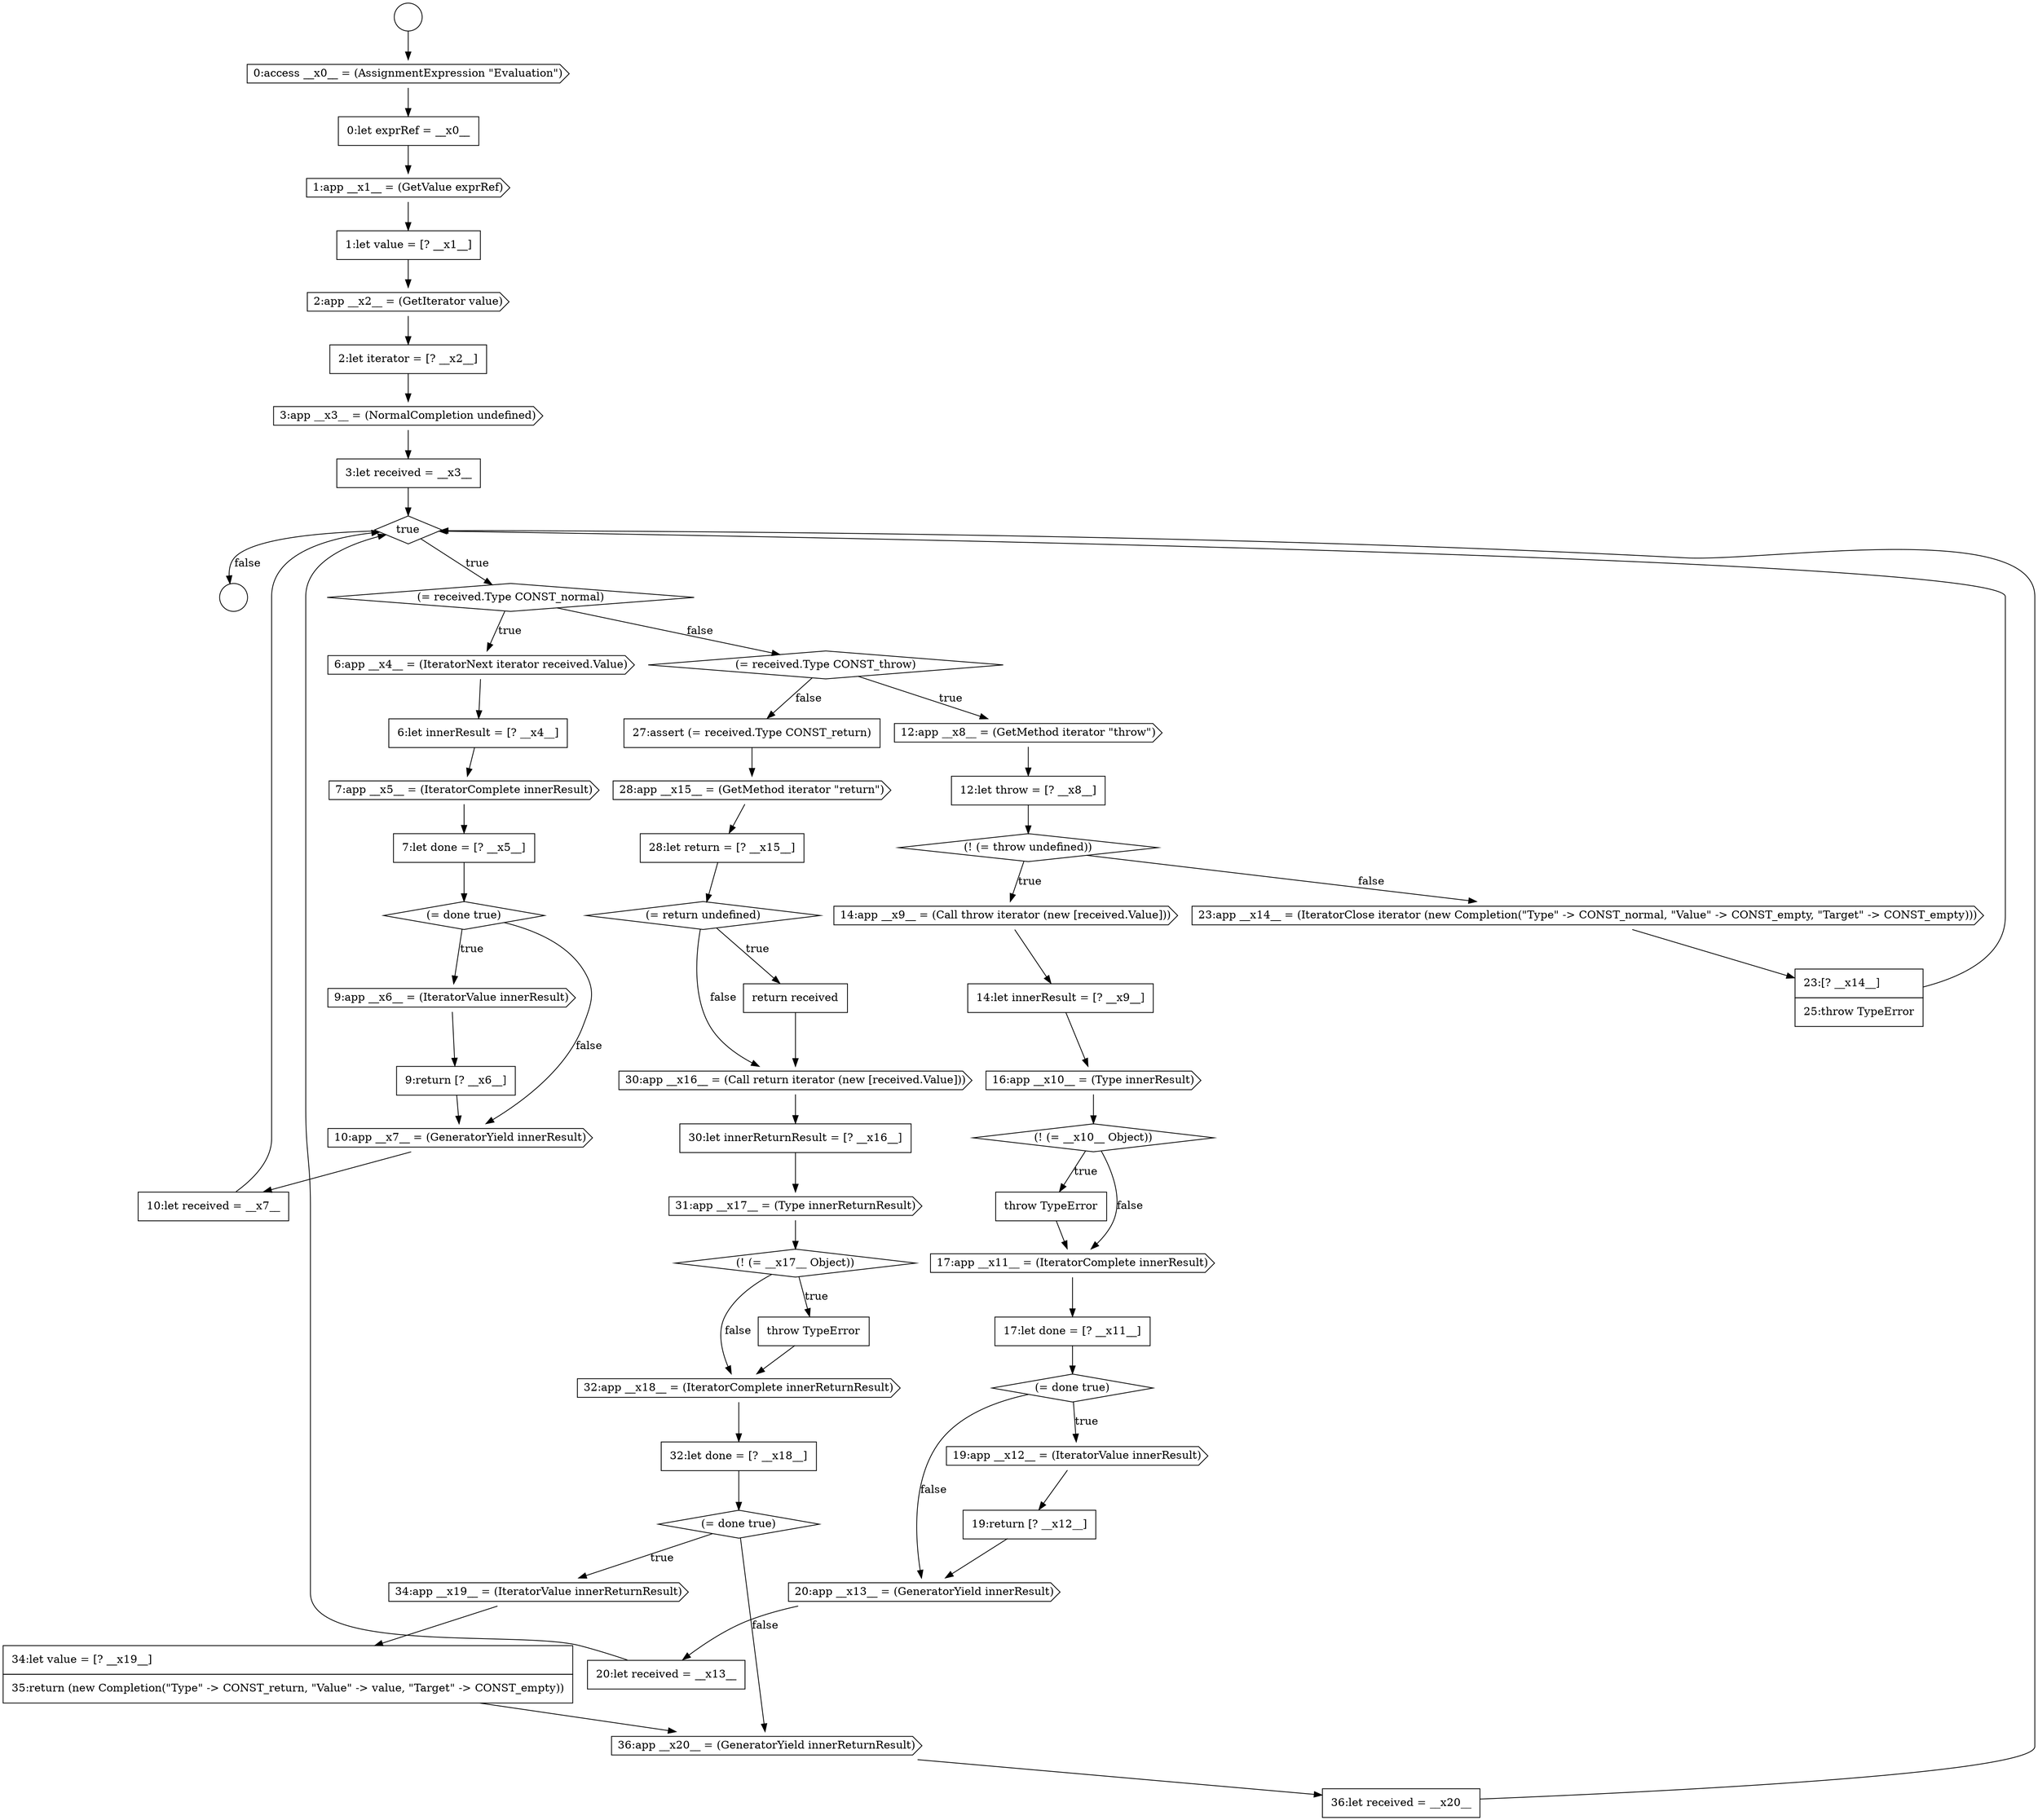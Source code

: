 digraph {
  node0 [shape=circle label=" " color="black" fillcolor="white" style=filled]
  node5 [shape=none, margin=0, label=<<font color="black">
    <table border="0" cellborder="1" cellspacing="0" cellpadding="10">
      <tr><td align="left">1:let value = [? __x1__]</td></tr>
    </table>
  </font>> color="black" fillcolor="white" style=filled]
  node10 [shape=diamond, label=<<font color="black">true</font>> color="black" fillcolor="white" style=filled]
  node1 [shape=circle label=" " color="black" fillcolor="white" style=filled]
  node6 [shape=cds, label=<<font color="black">2:app __x2__ = (GetIterator value)</font>> color="black" fillcolor="white" style=filled]
  node2 [shape=cds, label=<<font color="black">0:access __x0__ = (AssignmentExpression &quot;Evaluation&quot;)</font>> color="black" fillcolor="white" style=filled]
  node8 [shape=cds, label=<<font color="black">3:app __x3__ = (NormalCompletion undefined)</font>> color="black" fillcolor="white" style=filled]
  node4 [shape=cds, label=<<font color="black">1:app __x1__ = (GetValue exprRef)</font>> color="black" fillcolor="white" style=filled]
  node42 [shape=diamond, label=<<font color="black">(= return undefined)</font>> color="black" fillcolor="white" style=filled]
  node24 [shape=diamond, label=<<font color="black">(! (= throw undefined))</font>> color="black" fillcolor="white" style=filled]
  node37 [shape=cds, label=<<font color="black">23:app __x14__ = (IteratorClose iterator (new Completion(&quot;Type&quot; -&gt; CONST_normal, &quot;Value&quot; -&gt; CONST_empty, &quot;Target&quot; -&gt; CONST_empty)))</font>> color="black" fillcolor="white" style=filled]
  node25 [shape=cds, label=<<font color="black">14:app __x9__ = (Call throw iterator (new [received.Value]))</font>> color="black" fillcolor="white" style=filled]
  node52 [shape=cds, label=<<font color="black">34:app __x19__ = (IteratorValue innerReturnResult)</font>> color="black" fillcolor="white" style=filled]
  node14 [shape=cds, label=<<font color="black">7:app __x5__ = (IteratorComplete innerResult)</font>> color="black" fillcolor="white" style=filled]
  node20 [shape=none, margin=0, label=<<font color="black">
    <table border="0" cellborder="1" cellspacing="0" cellpadding="10">
      <tr><td align="left">10:let received = __x7__</td></tr>
    </table>
  </font>> color="black" fillcolor="white" style=filled]
  node46 [shape=cds, label=<<font color="black">31:app __x17__ = (Type innerReturnResult)</font>> color="black" fillcolor="white" style=filled]
  node29 [shape=none, margin=0, label=<<font color="black">
    <table border="0" cellborder="1" cellspacing="0" cellpadding="10">
      <tr><td align="left">throw TypeError</td></tr>
    </table>
  </font>> color="black" fillcolor="white" style=filled]
  node21 [shape=diamond, label=<<font color="black">(= received.Type CONST_throw)</font>> color="black" fillcolor="white" style=filled]
  node33 [shape=cds, label=<<font color="black">19:app __x12__ = (IteratorValue innerResult)</font>> color="black" fillcolor="white" style=filled]
  node28 [shape=diamond, label=<<font color="black">(! (= __x10__ Object))</font>> color="black" fillcolor="white" style=filled]
  node38 [shape=none, margin=0, label=<<font color="black">
    <table border="0" cellborder="1" cellspacing="0" cellpadding="10">
      <tr><td align="left">23:[? __x14__]</td></tr>
      <tr><td align="left">25:throw TypeError</td></tr>
    </table>
  </font>> color="black" fillcolor="white" style=filled]
  node9 [shape=none, margin=0, label=<<font color="black">
    <table border="0" cellborder="1" cellspacing="0" cellpadding="10">
      <tr><td align="left">3:let received = __x3__</td></tr>
    </table>
  </font>> color="black" fillcolor="white" style=filled]
  node53 [shape=none, margin=0, label=<<font color="black">
    <table border="0" cellborder="1" cellspacing="0" cellpadding="10">
      <tr><td align="left">34:let value = [? __x19__]</td></tr>
      <tr><td align="left">35:return (new Completion(&quot;Type&quot; -&gt; CONST_return, &quot;Value&quot; -&gt; value, &quot;Target&quot; -&gt; CONST_empty))</td></tr>
    </table>
  </font>> color="black" fillcolor="white" style=filled]
  node13 [shape=none, margin=0, label=<<font color="black">
    <table border="0" cellborder="1" cellspacing="0" cellpadding="10">
      <tr><td align="left">6:let innerResult = [? __x4__]</td></tr>
    </table>
  </font>> color="black" fillcolor="white" style=filled]
  node41 [shape=none, margin=0, label=<<font color="black">
    <table border="0" cellborder="1" cellspacing="0" cellpadding="10">
      <tr><td align="left">28:let return = [? __x15__]</td></tr>
    </table>
  </font>> color="black" fillcolor="white" style=filled]
  node45 [shape=none, margin=0, label=<<font color="black">
    <table border="0" cellborder="1" cellspacing="0" cellpadding="10">
      <tr><td align="left">30:let innerReturnResult = [? __x16__]</td></tr>
    </table>
  </font>> color="black" fillcolor="white" style=filled]
  node17 [shape=cds, label=<<font color="black">9:app __x6__ = (IteratorValue innerResult)</font>> color="black" fillcolor="white" style=filled]
  node32 [shape=diamond, label=<<font color="black">(= done true)</font>> color="black" fillcolor="white" style=filled]
  node34 [shape=none, margin=0, label=<<font color="black">
    <table border="0" cellborder="1" cellspacing="0" cellpadding="10">
      <tr><td align="left">19:return [? __x12__]</td></tr>
    </table>
  </font>> color="black" fillcolor="white" style=filled]
  node22 [shape=cds, label=<<font color="black">12:app __x8__ = (GetMethod iterator &quot;throw&quot;)</font>> color="black" fillcolor="white" style=filled]
  node44 [shape=cds, label=<<font color="black">30:app __x16__ = (Call return iterator (new [received.Value]))</font>> color="black" fillcolor="white" style=filled]
  node27 [shape=cds, label=<<font color="black">16:app __x10__ = (Type innerResult)</font>> color="black" fillcolor="white" style=filled]
  node12 [shape=cds, label=<<font color="black">6:app __x4__ = (IteratorNext iterator received.Value)</font>> color="black" fillcolor="white" style=filled]
  node54 [shape=cds, label=<<font color="black">36:app __x20__ = (GeneratorYield innerReturnResult)</font>> color="black" fillcolor="white" style=filled]
  node49 [shape=cds, label=<<font color="black">32:app __x18__ = (IteratorComplete innerReturnResult)</font>> color="black" fillcolor="white" style=filled]
  node7 [shape=none, margin=0, label=<<font color="black">
    <table border="0" cellborder="1" cellspacing="0" cellpadding="10">
      <tr><td align="left">2:let iterator = [? __x2__]</td></tr>
    </table>
  </font>> color="black" fillcolor="white" style=filled]
  node39 [shape=none, margin=0, label=<<font color="black">
    <table border="0" cellborder="1" cellspacing="0" cellpadding="10">
      <tr><td align="left">27:assert (= received.Type CONST_return)</td></tr>
    </table>
  </font>> color="black" fillcolor="white" style=filled]
  node3 [shape=none, margin=0, label=<<font color="black">
    <table border="0" cellborder="1" cellspacing="0" cellpadding="10">
      <tr><td align="left">0:let exprRef = __x0__</td></tr>
    </table>
  </font>> color="black" fillcolor="white" style=filled]
  node35 [shape=cds, label=<<font color="black">20:app __x13__ = (GeneratorYield innerResult)</font>> color="black" fillcolor="white" style=filled]
  node48 [shape=none, margin=0, label=<<font color="black">
    <table border="0" cellborder="1" cellspacing="0" cellpadding="10">
      <tr><td align="left">throw TypeError</td></tr>
    </table>
  </font>> color="black" fillcolor="white" style=filled]
  node18 [shape=none, margin=0, label=<<font color="black">
    <table border="0" cellborder="1" cellspacing="0" cellpadding="10">
      <tr><td align="left">9:return [? __x6__]</td></tr>
    </table>
  </font>> color="black" fillcolor="white" style=filled]
  node50 [shape=none, margin=0, label=<<font color="black">
    <table border="0" cellborder="1" cellspacing="0" cellpadding="10">
      <tr><td align="left">32:let done = [? __x18__]</td></tr>
    </table>
  </font>> color="black" fillcolor="white" style=filled]
  node16 [shape=diamond, label=<<font color="black">(= done true)</font>> color="black" fillcolor="white" style=filled]
  node31 [shape=none, margin=0, label=<<font color="black">
    <table border="0" cellborder="1" cellspacing="0" cellpadding="10">
      <tr><td align="left">17:let done = [? __x11__]</td></tr>
    </table>
  </font>> color="black" fillcolor="white" style=filled]
  node11 [shape=diamond, label=<<font color="black">(= received.Type CONST_normal)</font>> color="black" fillcolor="white" style=filled]
  node43 [shape=none, margin=0, label=<<font color="black">
    <table border="0" cellborder="1" cellspacing="0" cellpadding="10">
      <tr><td align="left">return received</td></tr>
    </table>
  </font>> color="black" fillcolor="white" style=filled]
  node40 [shape=cds, label=<<font color="black">28:app __x15__ = (GetMethod iterator &quot;return&quot;)</font>> color="black" fillcolor="white" style=filled]
  node26 [shape=none, margin=0, label=<<font color="black">
    <table border="0" cellborder="1" cellspacing="0" cellpadding="10">
      <tr><td align="left">14:let innerResult = [? __x9__]</td></tr>
    </table>
  </font>> color="black" fillcolor="white" style=filled]
  node55 [shape=none, margin=0, label=<<font color="black">
    <table border="0" cellborder="1" cellspacing="0" cellpadding="10">
      <tr><td align="left">36:let received = __x20__</td></tr>
    </table>
  </font>> color="black" fillcolor="white" style=filled]
  node23 [shape=none, margin=0, label=<<font color="black">
    <table border="0" cellborder="1" cellspacing="0" cellpadding="10">
      <tr><td align="left">12:let throw = [? __x8__]</td></tr>
    </table>
  </font>> color="black" fillcolor="white" style=filled]
  node36 [shape=none, margin=0, label=<<font color="black">
    <table border="0" cellborder="1" cellspacing="0" cellpadding="10">
      <tr><td align="left">20:let received = __x13__</td></tr>
    </table>
  </font>> color="black" fillcolor="white" style=filled]
  node30 [shape=cds, label=<<font color="black">17:app __x11__ = (IteratorComplete innerResult)</font>> color="black" fillcolor="white" style=filled]
  node51 [shape=diamond, label=<<font color="black">(= done true)</font>> color="black" fillcolor="white" style=filled]
  node19 [shape=cds, label=<<font color="black">10:app __x7__ = (GeneratorYield innerResult)</font>> color="black" fillcolor="white" style=filled]
  node47 [shape=diamond, label=<<font color="black">(! (= __x17__ Object))</font>> color="black" fillcolor="white" style=filled]
  node15 [shape=none, margin=0, label=<<font color="black">
    <table border="0" cellborder="1" cellspacing="0" cellpadding="10">
      <tr><td align="left">7:let done = [? __x5__]</td></tr>
    </table>
  </font>> color="black" fillcolor="white" style=filled]
  node29 -> node30 [ color="black"]
  node36 -> node10 [ color="black"]
  node12 -> node13 [ color="black"]
  node26 -> node27 [ color="black"]
  node8 -> node9 [ color="black"]
  node46 -> node47 [ color="black"]
  node49 -> node50 [ color="black"]
  node32 -> node33 [label=<<font color="black">true</font>> color="black"]
  node32 -> node35 [label=<<font color="black">false</font>> color="black"]
  node10 -> node11 [label=<<font color="black">true</font>> color="black"]
  node10 -> node1 [label=<<font color="black">false</font>> color="black"]
  node5 -> node6 [ color="black"]
  node53 -> node54 [ color="black"]
  node3 -> node4 [ color="black"]
  node39 -> node40 [ color="black"]
  node21 -> node22 [label=<<font color="black">true</font>> color="black"]
  node21 -> node39 [label=<<font color="black">false</font>> color="black"]
  node7 -> node8 [ color="black"]
  node54 -> node55 [ color="black"]
  node34 -> node35 [ color="black"]
  node18 -> node19 [ color="black"]
  node2 -> node3 [ color="black"]
  node15 -> node16 [ color="black"]
  node19 -> node20 [ color="black"]
  node13 -> node14 [ color="black"]
  node35 -> node36 [ color="black"]
  node45 -> node46 [ color="black"]
  node0 -> node2 [ color="black"]
  node52 -> node53 [ color="black"]
  node22 -> node23 [ color="black"]
  node6 -> node7 [ color="black"]
  node43 -> node44 [ color="black"]
  node9 -> node10 [ color="black"]
  node44 -> node45 [ color="black"]
  node27 -> node28 [ color="black"]
  node37 -> node38 [ color="black"]
  node23 -> node24 [ color="black"]
  node14 -> node15 [ color="black"]
  node31 -> node32 [ color="black"]
  node40 -> node41 [ color="black"]
  node30 -> node31 [ color="black"]
  node28 -> node29 [label=<<font color="black">true</font>> color="black"]
  node28 -> node30 [label=<<font color="black">false</font>> color="black"]
  node42 -> node43 [label=<<font color="black">true</font>> color="black"]
  node42 -> node44 [label=<<font color="black">false</font>> color="black"]
  node38 -> node10 [ color="black"]
  node11 -> node12 [label=<<font color="black">true</font>> color="black"]
  node11 -> node21 [label=<<font color="black">false</font>> color="black"]
  node50 -> node51 [ color="black"]
  node4 -> node5 [ color="black"]
  node25 -> node26 [ color="black"]
  node20 -> node10 [ color="black"]
  node24 -> node25 [label=<<font color="black">true</font>> color="black"]
  node24 -> node37 [label=<<font color="black">false</font>> color="black"]
  node55 -> node10 [ color="black"]
  node48 -> node49 [ color="black"]
  node16 -> node17 [label=<<font color="black">true</font>> color="black"]
  node16 -> node19 [label=<<font color="black">false</font>> color="black"]
  node51 -> node52 [label=<<font color="black">true</font>> color="black"]
  node51 -> node54 [label=<<font color="black">false</font>> color="black"]
  node47 -> node48 [label=<<font color="black">true</font>> color="black"]
  node47 -> node49 [label=<<font color="black">false</font>> color="black"]
  node17 -> node18 [ color="black"]
  node33 -> node34 [ color="black"]
  node41 -> node42 [ color="black"]
}
